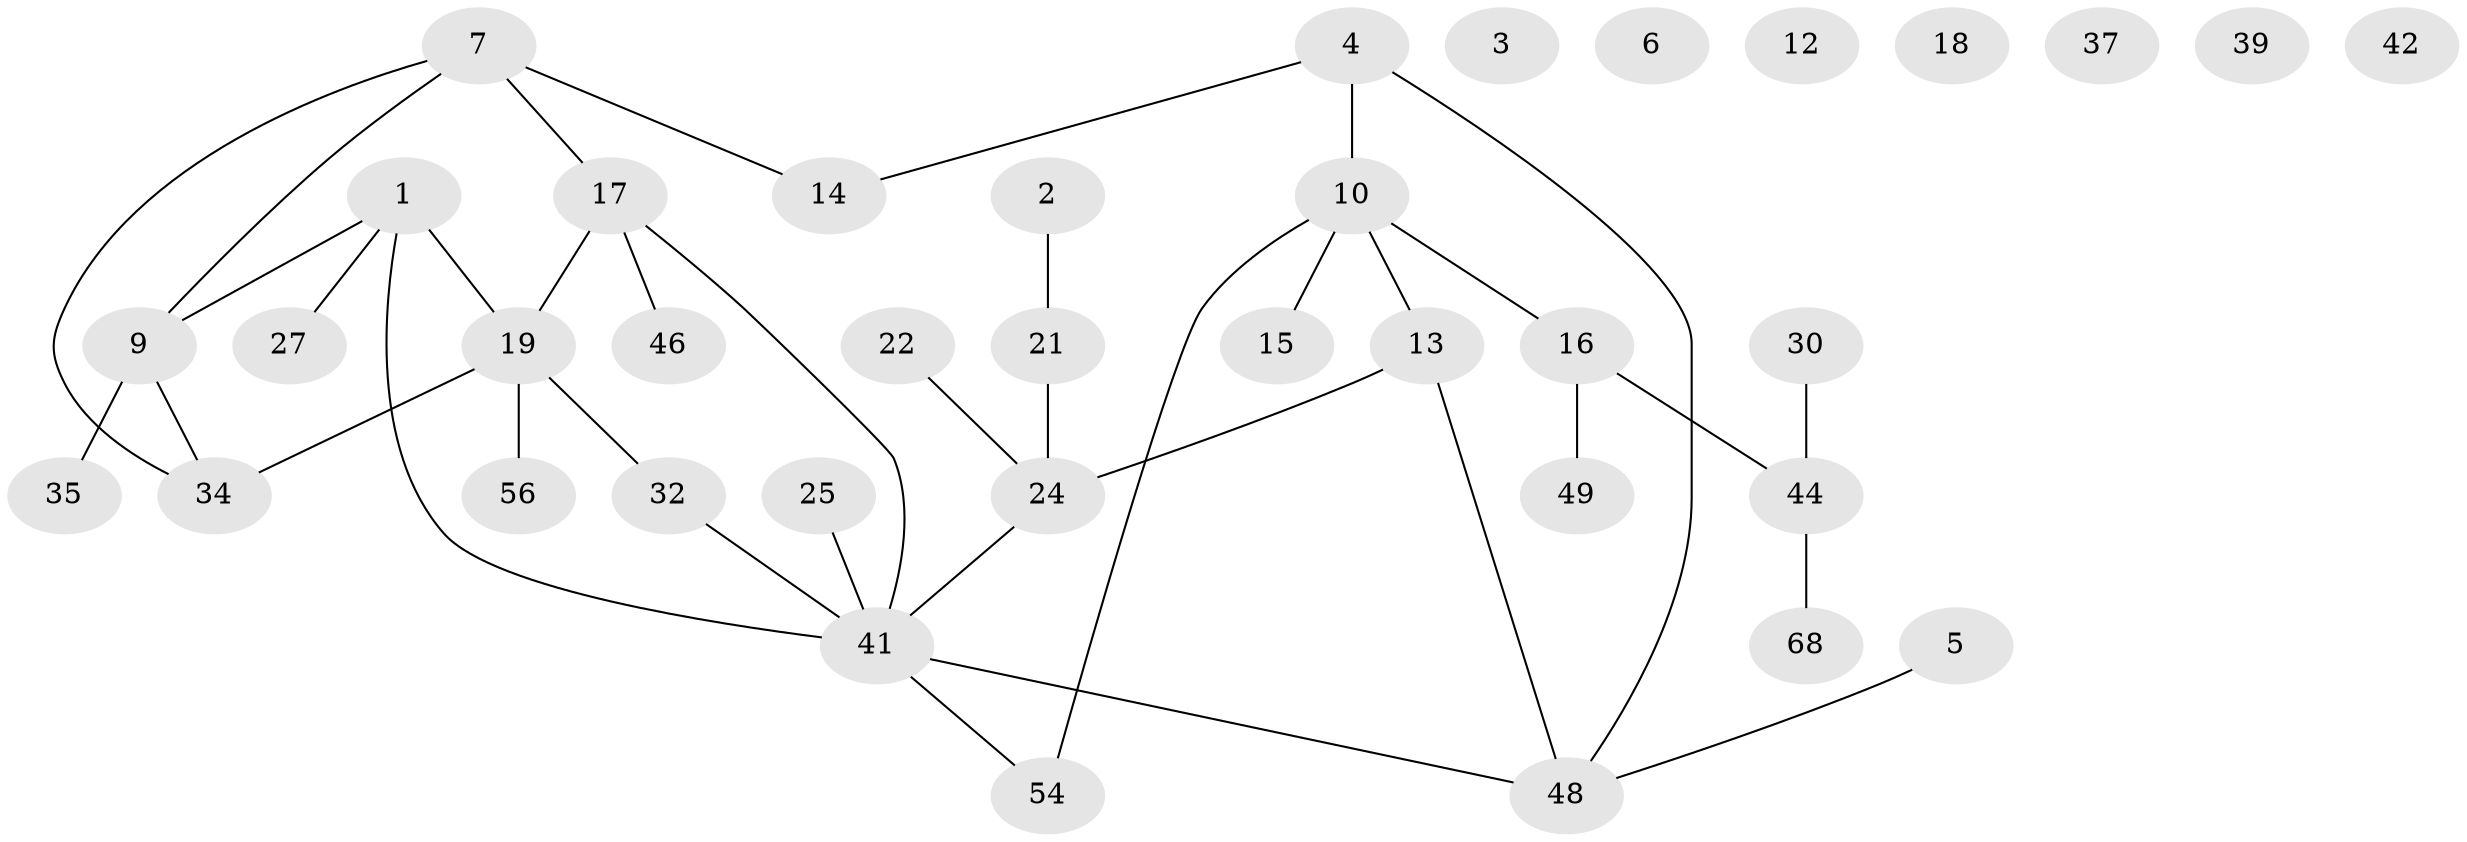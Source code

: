 // original degree distribution, {3: 0.2222222222222222, 2: 0.2916666666666667, 0: 0.08333333333333333, 5: 0.06944444444444445, 4: 0.041666666666666664, 1: 0.2916666666666667}
// Generated by graph-tools (version 1.1) at 2025/13/03/09/25 04:13:06]
// undirected, 37 vertices, 38 edges
graph export_dot {
graph [start="1"]
  node [color=gray90,style=filled];
  1 [super="+8+55"];
  2 [super="+40"];
  3;
  4 [super="+26"];
  5 [super="+28"];
  6;
  7 [super="+23+57"];
  9 [super="+50+53+69"];
  10 [super="+45+59"];
  12;
  13;
  14 [super="+67"];
  15;
  16 [super="+29"];
  17 [super="+70"];
  18;
  19 [super="+20+38"];
  21 [super="+31"];
  22;
  24 [super="+33"];
  25;
  27;
  30;
  32;
  34;
  35;
  37;
  39;
  41 [super="+43"];
  42 [super="+61"];
  44 [super="+51+52"];
  46;
  48 [super="+58"];
  49;
  54;
  56;
  68;
  1 -- 41 [weight=2];
  1 -- 19;
  1 -- 9;
  1 -- 27;
  2 -- 21;
  4 -- 10;
  4 -- 48;
  4 -- 14;
  5 -- 48;
  7 -- 9;
  7 -- 17;
  7 -- 34;
  7 -- 14;
  9 -- 35;
  9 -- 34;
  10 -- 54;
  10 -- 15;
  10 -- 13;
  10 -- 16;
  13 -- 24;
  13 -- 48;
  16 -- 49;
  16 -- 44;
  17 -- 46;
  17 -- 19;
  17 -- 41;
  19 -- 34;
  19 -- 32;
  19 -- 56;
  21 -- 24;
  22 -- 24;
  24 -- 41;
  25 -- 41;
  30 -- 44;
  32 -- 41;
  41 -- 48;
  41 -- 54;
  44 -- 68;
}
